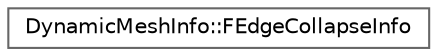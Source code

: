 digraph "Graphical Class Hierarchy"
{
 // INTERACTIVE_SVG=YES
 // LATEX_PDF_SIZE
  bgcolor="transparent";
  edge [fontname=Helvetica,fontsize=10,labelfontname=Helvetica,labelfontsize=10];
  node [fontname=Helvetica,fontsize=10,shape=box,height=0.2,width=0.4];
  rankdir="LR";
  Node0 [id="Node000000",label="DynamicMeshInfo::FEdgeCollapseInfo",height=0.2,width=0.4,color="grey40", fillcolor="white", style="filled",URL="$dd/dc2/structDynamicMeshInfo_1_1FEdgeCollapseInfo.html",tooltip="Information about mesh elements modified/removed by CollapseEdge()"];
}
